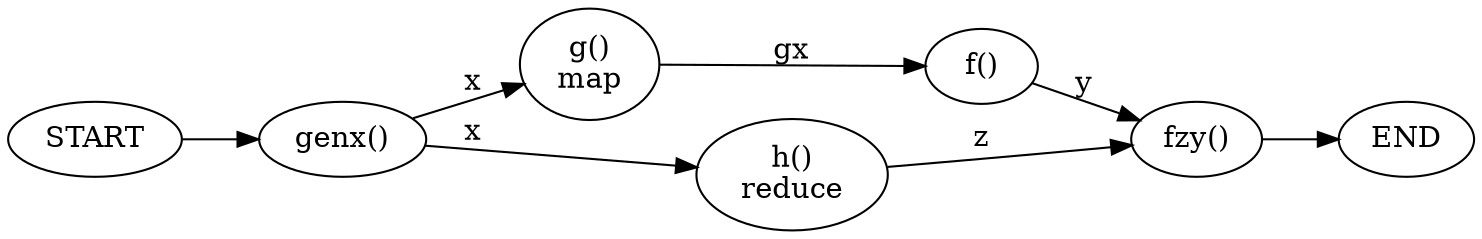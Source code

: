 digraph {
    rankdir=LR;
    //size="8,5"
    //node [shape = square]; 2;
    //node [shape = none];

    0 [label="START"];
    1 [label="genx()"];
    2 [label="g()\nmap"];
    3 [label="h()\nreduce"];
    4 [label="f()"];
    5 [label="fzy()"];
    10 [label = "END"]

    0 -> 1;
    1 -> 2 [label = "x"];
    1 -> 3 [label = "x"];
    2 -> 4 [label = "gx"];
    4 -> 5 [label = "y"];
    3 -> 5 [label = "z"];
    5 -> 10;
}
